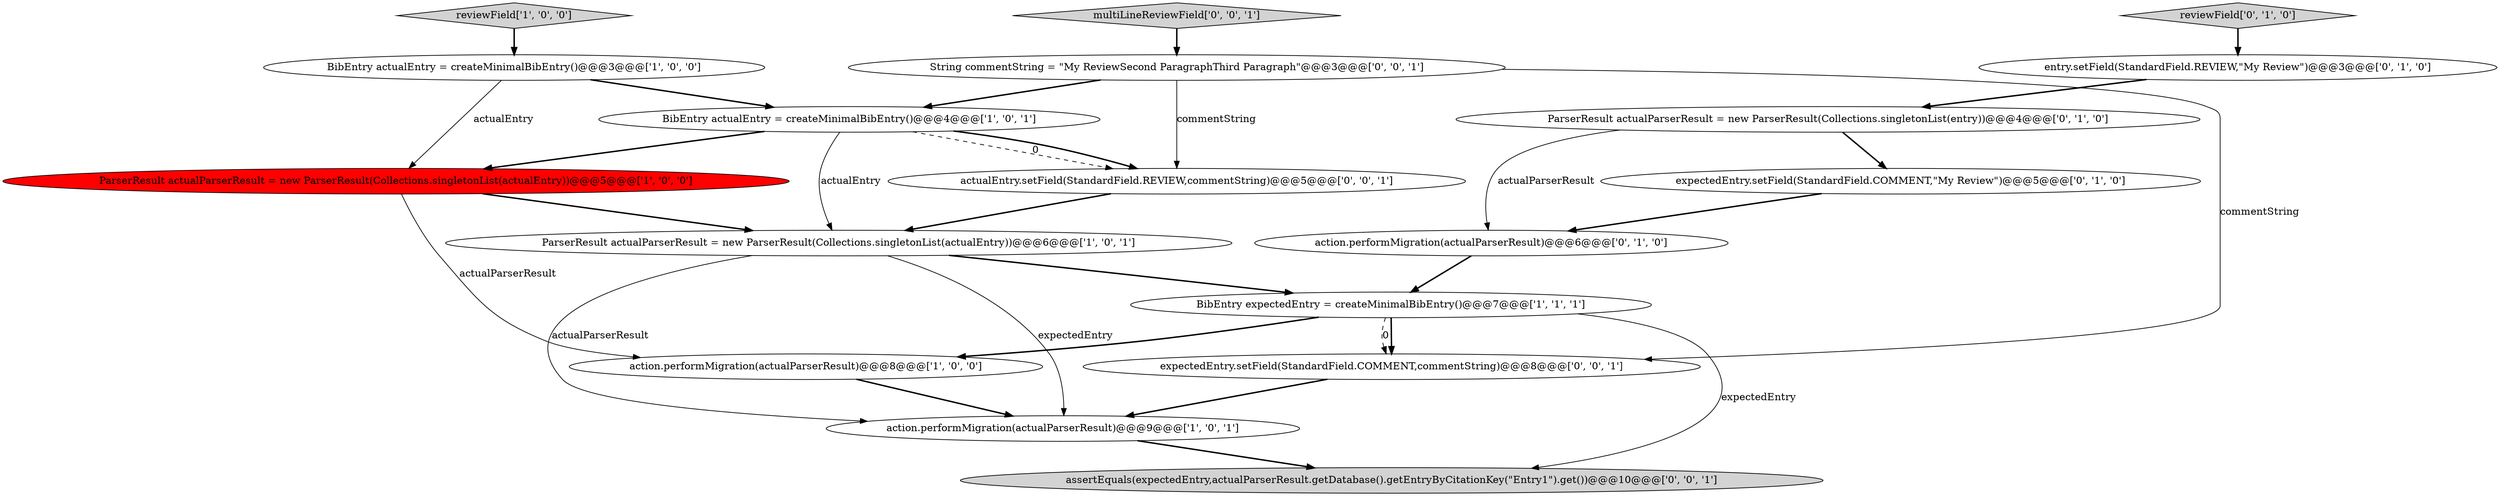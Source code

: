 digraph {
0 [style = filled, label = "BibEntry actualEntry = createMinimalBibEntry()@@@4@@@['1', '0', '1']", fillcolor = white, shape = ellipse image = "AAA0AAABBB1BBB"];
10 [style = filled, label = "ParserResult actualParserResult = new ParserResult(Collections.singletonList(entry))@@@4@@@['0', '1', '0']", fillcolor = white, shape = ellipse image = "AAA0AAABBB2BBB"];
5 [style = filled, label = "ParserResult actualParserResult = new ParserResult(Collections.singletonList(actualEntry))@@@6@@@['1', '0', '1']", fillcolor = white, shape = ellipse image = "AAA0AAABBB1BBB"];
14 [style = filled, label = "actualEntry.setField(StandardField.REVIEW,commentString)@@@5@@@['0', '0', '1']", fillcolor = white, shape = ellipse image = "AAA0AAABBB3BBB"];
11 [style = filled, label = "expectedEntry.setField(StandardField.COMMENT,\"My Review\")@@@5@@@['0', '1', '0']", fillcolor = white, shape = ellipse image = "AAA0AAABBB2BBB"];
15 [style = filled, label = "multiLineReviewField['0', '0', '1']", fillcolor = lightgray, shape = diamond image = "AAA0AAABBB3BBB"];
3 [style = filled, label = "BibEntry actualEntry = createMinimalBibEntry()@@@3@@@['1', '0', '0']", fillcolor = white, shape = ellipse image = "AAA0AAABBB1BBB"];
4 [style = filled, label = "action.performMigration(actualParserResult)@@@9@@@['1', '0', '1']", fillcolor = white, shape = ellipse image = "AAA0AAABBB1BBB"];
8 [style = filled, label = "entry.setField(StandardField.REVIEW,\"My Review\")@@@3@@@['0', '1', '0']", fillcolor = white, shape = ellipse image = "AAA0AAABBB2BBB"];
17 [style = filled, label = "expectedEntry.setField(StandardField.COMMENT,commentString)@@@8@@@['0', '0', '1']", fillcolor = white, shape = ellipse image = "AAA0AAABBB3BBB"];
9 [style = filled, label = "action.performMigration(actualParserResult)@@@6@@@['0', '1', '0']", fillcolor = white, shape = ellipse image = "AAA0AAABBB2BBB"];
2 [style = filled, label = "BibEntry expectedEntry = createMinimalBibEntry()@@@7@@@['1', '1', '1']", fillcolor = white, shape = ellipse image = "AAA0AAABBB1BBB"];
16 [style = filled, label = "assertEquals(expectedEntry,actualParserResult.getDatabase().getEntryByCitationKey(\"Entry1\").get())@@@10@@@['0', '0', '1']", fillcolor = lightgray, shape = ellipse image = "AAA0AAABBB3BBB"];
7 [style = filled, label = "reviewField['1', '0', '0']", fillcolor = lightgray, shape = diamond image = "AAA0AAABBB1BBB"];
6 [style = filled, label = "action.performMigration(actualParserResult)@@@8@@@['1', '0', '0']", fillcolor = white, shape = ellipse image = "AAA0AAABBB1BBB"];
1 [style = filled, label = "ParserResult actualParserResult = new ParserResult(Collections.singletonList(actualEntry))@@@5@@@['1', '0', '0']", fillcolor = red, shape = ellipse image = "AAA1AAABBB1BBB"];
12 [style = filled, label = "reviewField['0', '1', '0']", fillcolor = lightgray, shape = diamond image = "AAA0AAABBB2BBB"];
13 [style = filled, label = "String commentString = \"My ReviewSecond ParagraphThird Paragraph\"@@@3@@@['0', '0', '1']", fillcolor = white, shape = ellipse image = "AAA0AAABBB3BBB"];
1->5 [style = bold, label=""];
2->17 [style = bold, label=""];
8->10 [style = bold, label=""];
0->5 [style = solid, label="actualEntry"];
15->13 [style = bold, label=""];
9->2 [style = bold, label=""];
2->6 [style = bold, label=""];
13->14 [style = solid, label="commentString"];
11->9 [style = bold, label=""];
2->17 [style = dashed, label="0"];
3->1 [style = solid, label="actualEntry"];
7->3 [style = bold, label=""];
3->0 [style = bold, label=""];
0->14 [style = dashed, label="0"];
1->6 [style = solid, label="actualParserResult"];
6->4 [style = bold, label=""];
5->2 [style = bold, label=""];
0->14 [style = bold, label=""];
12->8 [style = bold, label=""];
0->1 [style = bold, label=""];
13->17 [style = solid, label="commentString"];
5->4 [style = solid, label="expectedEntry"];
2->16 [style = solid, label="expectedEntry"];
5->4 [style = solid, label="actualParserResult"];
10->9 [style = solid, label="actualParserResult"];
17->4 [style = bold, label=""];
4->16 [style = bold, label=""];
13->0 [style = bold, label=""];
14->5 [style = bold, label=""];
10->11 [style = bold, label=""];
}
